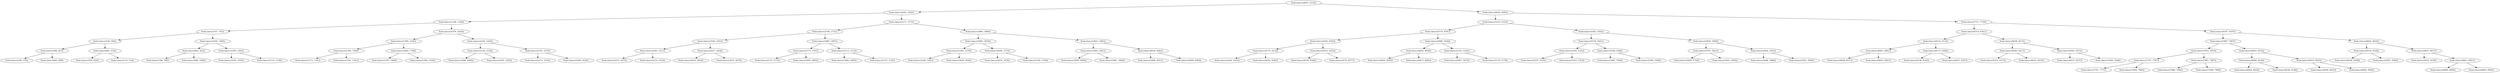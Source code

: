 digraph G{
340592202 [label="Node{data=[4097, 4132]}"]
340592202 -> 673782238
673782238 [label="Node{data=[2442, 2442]}"]
673782238 -> 209884107
209884107 [label="Node{data=[1148, 1148]}"]
209884107 -> 1311269075
1311269075 [label="Node{data=[747, 747]}"]
1311269075 -> 841699338
841699338 [label="Node{data=[536, 549]}"]
841699338 -> 1387022456
1387022456 [label="Node{data=[398, 407]}"]
1387022456 -> 1244169517
1244169517 [label="Node{data=[366, 379]}"]
1387022456 -> 1200314947
1200314947 [label="Node{data=[460, 498]}"]
841699338 -> 801696184
801696184 [label="Node{data=[661, 674]}"]
801696184 -> 530025393
530025393 [label="Node{data=[593, 620]}"]
801696184 -> 295203971
295203971 [label="Node{data=[714, 714]}"]
1311269075 -> 207388081
207388081 [label="Node{data=[1029, 1049]}"]
207388081 -> 1689374891
1689374891 [label="Node{data=[823, 823]}"]
1689374891 -> 1196955023
1196955023 [label="Node{data=[786, 786]}"]
1689374891 -> 355880331
355880331 [label="Node{data=[988, 1008]}"]
207388081 -> 2053639017
2053639017 [label="Node{data=[1095, 1095]}"]
2053639017 -> 280406023
280406023 [label="Node{data=[1054, 1070]}"]
2053639017 -> 398799859
398799859 [label="Node{data=[1123, 1138]}"]
209884107 -> 809004693
809004693 [label="Node{data=[1970, 2024]}"]
809004693 -> 179378360
179378360 [label="Node{data=[1399, 1436]}"]
179378360 -> 803368825
803368825 [label="Node{data=[1300, 1300]}"]
803368825 -> 285645789
285645789 [label="Node{data=[1172, 1191]}"]
803368825 -> 1656292270
1656292270 [label="Node{data=[1341, 1341]}"]
179378360 -> 1624220569
1624220569 [label="Node{data=[1665, 1795]}"]
1624220569 -> 1550487902
1550487902 [label="Node{data=[1597, 1606]}"]
1624220569 -> 2031563133
2031563133 [label="Node{data=[1906, 1936]}"]
809004693 -> 1394211202
1394211202 [label="Node{data=[2242, 2246]}"]
1394211202 -> 1322732307
1322732307 [label="Node{data=[2126, 2126]}"]
1322732307 -> 1178584054
1178584054 [label="Node{data=[2084, 2084]}"]
1322732307 -> 115576469
115576469 [label="Node{data=[2205, 2205]}"]
1394211202 -> 447394338
447394338 [label="Node{data=[2355, 2373]}"]
447394338 -> 1859255735
1859255735 [label="Node{data=[2273, 2310]}"]
447394338 -> 1447666664
1447666664 [label="Node{data=[2390, 2434]}"]
673782238 -> 1287915666
1287915666 [label="Node{data=[3171, 3171]}"]
1287915666 -> 53512330
53512330 [label="Node{data=[2704, 2732]}"]
53512330 -> 1659760926
1659760926 [label="Node{data=[2544, 2545]}"]
1659760926 -> 2032162888
2032162888 [label="Node{data=[2491, 2511]}"]
2032162888 -> 357322598
357322598 [label="Node{data=[2475, 2475]}"]
2032162888 -> 314569117
314569117 [label="Node{data=[2514, 2514]}"]
1659760926 -> 525834197
525834197 [label="Node{data=[2627, 2638]}"]
525834197 -> 1691254383
1691254383 [label="Node{data=[2610, 2610]}"]
525834197 -> 319695599
319695599 [label="Node{data=[2679, 2679]}"]
53512330 -> 2127561226
2127561226 [label="Node{data=[2897, 2897]}"]
2127561226 -> 1562037050
1562037050 [label="Node{data=[2775, 2787]}"]
1562037050 -> 1253108720
1253108720 [label="Node{data=[2772, 2772]}"]
1562037050 -> 680257819
680257819 [label="Node{data=[2805, 2805]}"]
2127561226 -> 1446346322
1446346322 [label="Node{data=[3112, 3112]}"]
1446346322 -> 1568484533
1568484533 [label="Node{data=[3082, 3085]}"]
1446346322 -> 274703233
274703233 [label="Node{data=[3155, 3155]}"]
1287915666 -> 1743471520
1743471520 [label="Node{data=[3804, 3804]}"]
1743471520 -> 449935073
449935073 [label="Node{data=[3662, 3676]}"]
449935073 -> 780003722
780003722 [label="Node{data=[3361, 3379]}"]
780003722 -> 1129518191
1129518191 [label="Node{data=[3248, 3281]}"]
780003722 -> 2115549670
2115549670 [label="Node{data=[3626, 3626]}"]
449935073 -> 1877978810
1877978810 [label="Node{data=[3696, 3715]}"]
1877978810 -> 782187380
782187380 [label="Node{data=[3678, 3678]}"]
1877978810 -> 1966387876
1966387876 [label="Node{data=[3746, 3769]}"]
1743471520 -> 1314452077
1314452077 [label="Node{data=[3921, 3945]}"]
1314452077 -> 1548754786
1548754786 [label="Node{data=[3843, 3851]}"]
1548754786 -> 188996359
188996359 [label="Node{data=[3809, 3809]}"]
1548754786 -> 1538455897
1538455897 [label="Node{data=[3881, 3894]}"]
1314452077 -> 1391506392
1391506392 [label="Node{data=[4036, 4062]}"]
1391506392 -> 235347435
235347435 [label="Node{data=[3999, 4011]}"]
1391506392 -> 453600463
453600463 [label="Node{data=[4064, 4064]}"]
340592202 -> 1463631558
1463631558 [label="Node{data=[6002, 6002]}"]
1463631558 -> 8665482
8665482 [label="Node{data=[5235, 5235]}"]
8665482 -> 911905844
911905844 [label="Node{data=[4774, 4791]}"]
911905844 -> 1722130732
1722130732 [label="Node{data=[4302, 4302]}"]
1722130732 -> 1481668656
1481668656 [label="Node{data=[4176, 4214]}"]
1481668656 -> 2033795801
2033795801 [label="Node{data=[4162, 4162]}"]
1481668656 -> 455119614
455119614 [label="Node{data=[4292, 4292]}"]
1722130732 -> 1346894967
1346894967 [label="Node{data=[4552, 4552]}"]
1346894967 -> 193826743
193826743 [label="Node{data=[4544, 4544]}"]
1346894967 -> 949042069
949042069 [label="Node{data=[4574, 4577]}"]
911905844 -> 658110747
658110747 [label="Node{data=[4988, 5026]}"]
658110747 -> 1215434191
1215434191 [label="Node{data=[4856, 4856]}"]
1215434191 -> 795198273
795198273 [label="Node{data=[4820, 4820]}"]
1215434191 -> 504957099
504957099 [label="Node{data=[4873, 4885]}"]
658110747 -> 1988152146
1988152146 [label="Node{data=[5142, 5142]}"]
1988152146 -> 776256568
776256568 [label="Node{data=[5067, 5073]}"]
1988152146 -> 800722298
800722298 [label="Node{data=[5179, 5179]}"]
8665482 -> 2041582710
2041582710 [label="Node{data=[5582, 5582]}"]
2041582710 -> 161122889
161122889 [label="Node{data=[5376, 5441]}"]
161122889 -> 36983358
36983358 [label="Node{data=[5265, 5335]}"]
36983358 -> 2107268831
2107268831 [label="Node{data=[5255, 5255]}"]
36983358 -> 82896574
82896574 [label="Node{data=[5353, 5353]}"]
161122889 -> 1508240555
1508240555 [label="Node{data=[5548, 5548]}"]
1508240555 -> 2044784651
2044784651 [label="Node{data=[5493, 5508]}"]
1508240555 -> 1445147982
1445147982 [label="Node{data=[5580, 5580]}"]
2041582710 -> 1432747042
1432747042 [label="Node{data=[5858, 5858]}"]
1432747042 -> 588497553
588497553 [label="Node{data=[5781, 5821]}"]
588497553 -> 1561140816
1561140816 [label="Node{data=[5695, 5724]}"]
588497553 -> 306956794
306956794 [label="Node{data=[5832, 5850]}"]
1432747042 -> 1756734333
1756734333 [label="Node{data=[5924, 5925]}"]
1756734333 -> 1435493296
1435493296 [label="Node{data=[5896, 5896]}"]
1756734333 -> 1623558351
1623558351 [label="Node{data=[5952, 5990]}"]
1463631558 -> 747473204
747473204 [label="Node{data=[7711, 7739]}"]
747473204 -> 1776712083
1776712083 [label="Node{data=[6316, 6341]}"]
1776712083 -> 1130268028
1130268028 [label="Node{data=[6114, 6114]}"]
1130268028 -> 252837416
252837416 [label="Node{data=[6061, 6061]}"]
252837416 -> 1326777047
1326777047 [label="Node{data=[6028, 6031]}"]
252837416 -> 358989895
358989895 [label="Node{data=[6091, 6091]}"]
1130268028 -> 581423858
581423858 [label="Node{data=[6173, 6204]}"]
581423858 -> 575117360
575117360 [label="Node{data=[6126, 6145]}"]
581423858 -> 1168323861
1168323861 [label="Node{data=[6287, 6287]}"]
1776712083 -> 2130682398
2130682398 [label="Node{data=[6458, 6473]}"]
2130682398 -> 1649663857
1649663857 [label="Node{data=[6389, 6417]}"]
1649663857 -> 2085313811
2085313811 [label="Node{data=[6373, 6373]}"]
1649663857 -> 538756114
538756114 [label="Node{data=[6435, 6435]}"]
2130682398 -> 594574685
594574685 [label="Node{data=[6561, 6572]}"]
594574685 -> 1604621845
1604621845 [label="Node{data=[6537, 6537]}"]
594574685 -> 2032266039
2032266039 [label="Node{data=[7649, 7649]}"]
747473204 -> 1071357013
1071357013 [label="Node{data=[9197, 9197]}"]
1071357013 -> 526488678
526488678 [label="Node{data=[7997, 7997]}"]
526488678 -> 1687076257
1687076257 [label="Node{data=[7853, 7853]}"]
1687076257 -> 302025300
302025300 [label="Node{data=[7797, 7797]}"]
302025300 -> 1910146421
1910146421 [label="Node{data=[7761, 7771]}"]
302025300 -> 1644952972
1644952972 [label="Node{data=[7804, 7804]}"]
1687076257 -> 1945712601
1945712601 [label="Node{data=[7887, 7887]}"]
1945712601 -> 1706901976
1706901976 [label="Node{data=[7884, 7884]}"]
1945712601 -> 1080660279
1080660279 [label="Node{data=[7949, 7984]}"]
526488678 -> 2100552491
2100552491 [label="Node{data=[8203, 8274]}"]
2100552491 -> 1204700331
1204700331 [label="Node{data=[8099, 8118]}"]
1204700331 -> 1223851531
1223851531 [label="Node{data=[8024, 8024]}"]
1204700331 -> 1142861323
1142861323 [label="Node{data=[8148, 8148]}"]
2100552491 -> 643180312
643180312 [label="Node{data=[9025, 9025]}"]
643180312 -> 327730277
327730277 [label="Node{data=[8549, 8635]}"]
643180312 -> 1221718585
1221718585 [label="Node{data=[9092, 9092]}"]
1071357013 -> 2039378910
2039378910 [label="Node{data=[9424, 9424]}"]
2039378910 -> 1861739792
1861739792 [label="Node{data=[9318, 9329]}"]
1861739792 -> 998883143
998883143 [label="Node{data=[9228, 9248]}"]
1861739792 -> 2089730613
2089730613 [label="Node{data=[9367, 9384]}"]
2039378910 -> 1981046521
1981046521 [label="Node{data=[9637, 9637]}"]
1981046521 -> 664468046
664468046 [label="Node{data=[9510, 9538]}"]
1981046521 -> 1369381501
1369381501 [label="Node{data=[9941, 9941]}"]
1369381501 -> 1527444753
1527444753 [label="Node{data=[9690, 9690]}"]
1369381501 -> 264084255
264084255 [label="Node{data=[9956, 9956]}"]
}